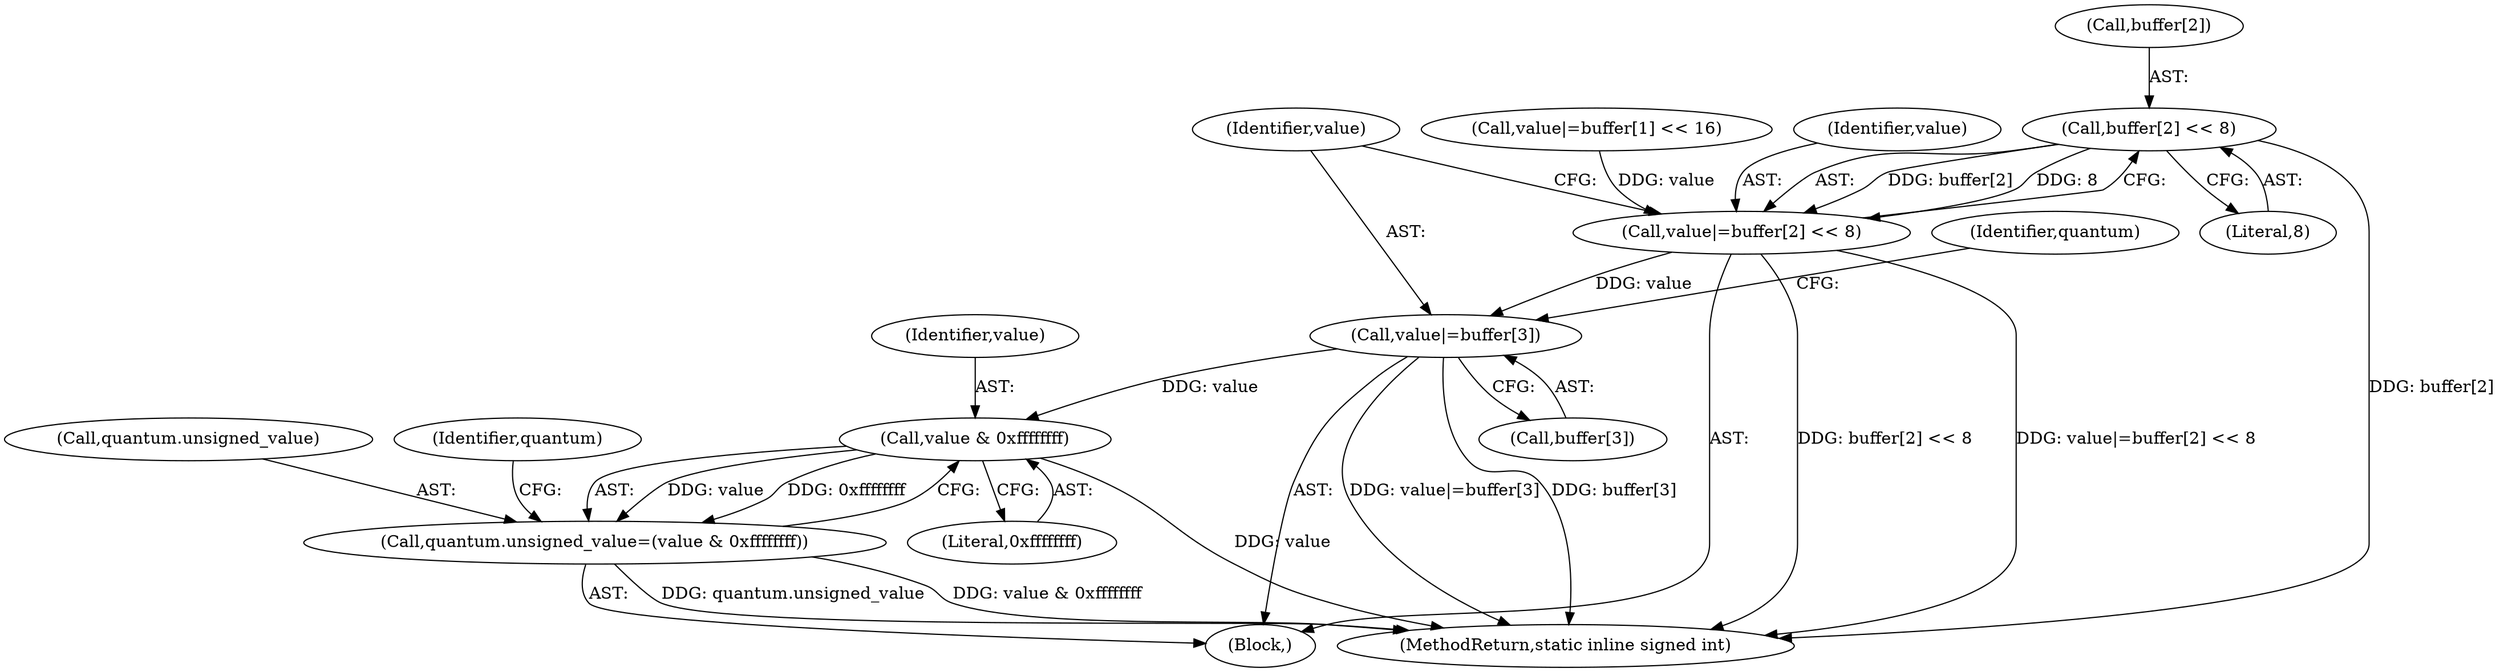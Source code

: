 digraph "1_ImageMagick_d8ab7f046587f2e9f734b687ba7e6e10147c294b_6@array" {
"1000163" [label="(Call,buffer[2] << 8)"];
"1000161" [label="(Call,value|=buffer[2] << 8)"];
"1000168" [label="(Call,value|=buffer[3])"];
"1000177" [label="(Call,value & 0xffffffff)"];
"1000173" [label="(Call,quantum.unsigned_value=(value & 0xffffffff))"];
"1000167" [label="(Literal,8)"];
"1000177" [label="(Call,value & 0xffffffff)"];
"1000169" [label="(Identifier,value)"];
"1000179" [label="(Literal,0xffffffff)"];
"1000174" [label="(Call,quantum.unsigned_value)"];
"1000103" [label="(Block,)"];
"1000163" [label="(Call,buffer[2] << 8)"];
"1000164" [label="(Call,buffer[2])"];
"1000184" [label="(MethodReturn,static inline signed int)"];
"1000170" [label="(Call,buffer[3])"];
"1000168" [label="(Call,value|=buffer[3])"];
"1000178" [label="(Identifier,value)"];
"1000182" [label="(Identifier,quantum)"];
"1000161" [label="(Call,value|=buffer[2] << 8)"];
"1000173" [label="(Call,quantum.unsigned_value=(value & 0xffffffff))"];
"1000175" [label="(Identifier,quantum)"];
"1000154" [label="(Call,value|=buffer[1] << 16)"];
"1000162" [label="(Identifier,value)"];
"1000163" -> "1000161"  [label="AST: "];
"1000163" -> "1000167"  [label="CFG: "];
"1000164" -> "1000163"  [label="AST: "];
"1000167" -> "1000163"  [label="AST: "];
"1000161" -> "1000163"  [label="CFG: "];
"1000163" -> "1000184"  [label="DDG: buffer[2]"];
"1000163" -> "1000161"  [label="DDG: buffer[2]"];
"1000163" -> "1000161"  [label="DDG: 8"];
"1000161" -> "1000103"  [label="AST: "];
"1000162" -> "1000161"  [label="AST: "];
"1000169" -> "1000161"  [label="CFG: "];
"1000161" -> "1000184"  [label="DDG: buffer[2] << 8"];
"1000161" -> "1000184"  [label="DDG: value|=buffer[2] << 8"];
"1000154" -> "1000161"  [label="DDG: value"];
"1000161" -> "1000168"  [label="DDG: value"];
"1000168" -> "1000103"  [label="AST: "];
"1000168" -> "1000170"  [label="CFG: "];
"1000169" -> "1000168"  [label="AST: "];
"1000170" -> "1000168"  [label="AST: "];
"1000175" -> "1000168"  [label="CFG: "];
"1000168" -> "1000184"  [label="DDG: value|=buffer[3]"];
"1000168" -> "1000184"  [label="DDG: buffer[3]"];
"1000168" -> "1000177"  [label="DDG: value"];
"1000177" -> "1000173"  [label="AST: "];
"1000177" -> "1000179"  [label="CFG: "];
"1000178" -> "1000177"  [label="AST: "];
"1000179" -> "1000177"  [label="AST: "];
"1000173" -> "1000177"  [label="CFG: "];
"1000177" -> "1000184"  [label="DDG: value"];
"1000177" -> "1000173"  [label="DDG: value"];
"1000177" -> "1000173"  [label="DDG: 0xffffffff"];
"1000173" -> "1000103"  [label="AST: "];
"1000174" -> "1000173"  [label="AST: "];
"1000182" -> "1000173"  [label="CFG: "];
"1000173" -> "1000184"  [label="DDG: quantum.unsigned_value"];
"1000173" -> "1000184"  [label="DDG: value & 0xffffffff"];
}

